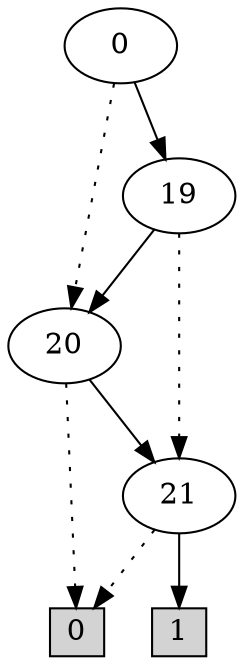 digraph G {
0 [shape=box, label="0", style=filled, shape=box, height=0.3, width=0.3];
1 [shape=box, label="1", style=filled, shape=box, height=0.3, width=0.3];
27509 [label="0"];
27509 -> 20163 [style=dotted];
27509 -> 27508 [style=filled];
20163 [label="20"];
20163 -> 0 [style=dotted];
20163 -> 44 [style=filled];
44 [label="21"];
44 -> 0 [style=dotted];
44 -> 1 [style=filled];
27508 [label="19"];
27508 -> 44 [style=dotted];
27508 -> 20163 [style=filled];
}
